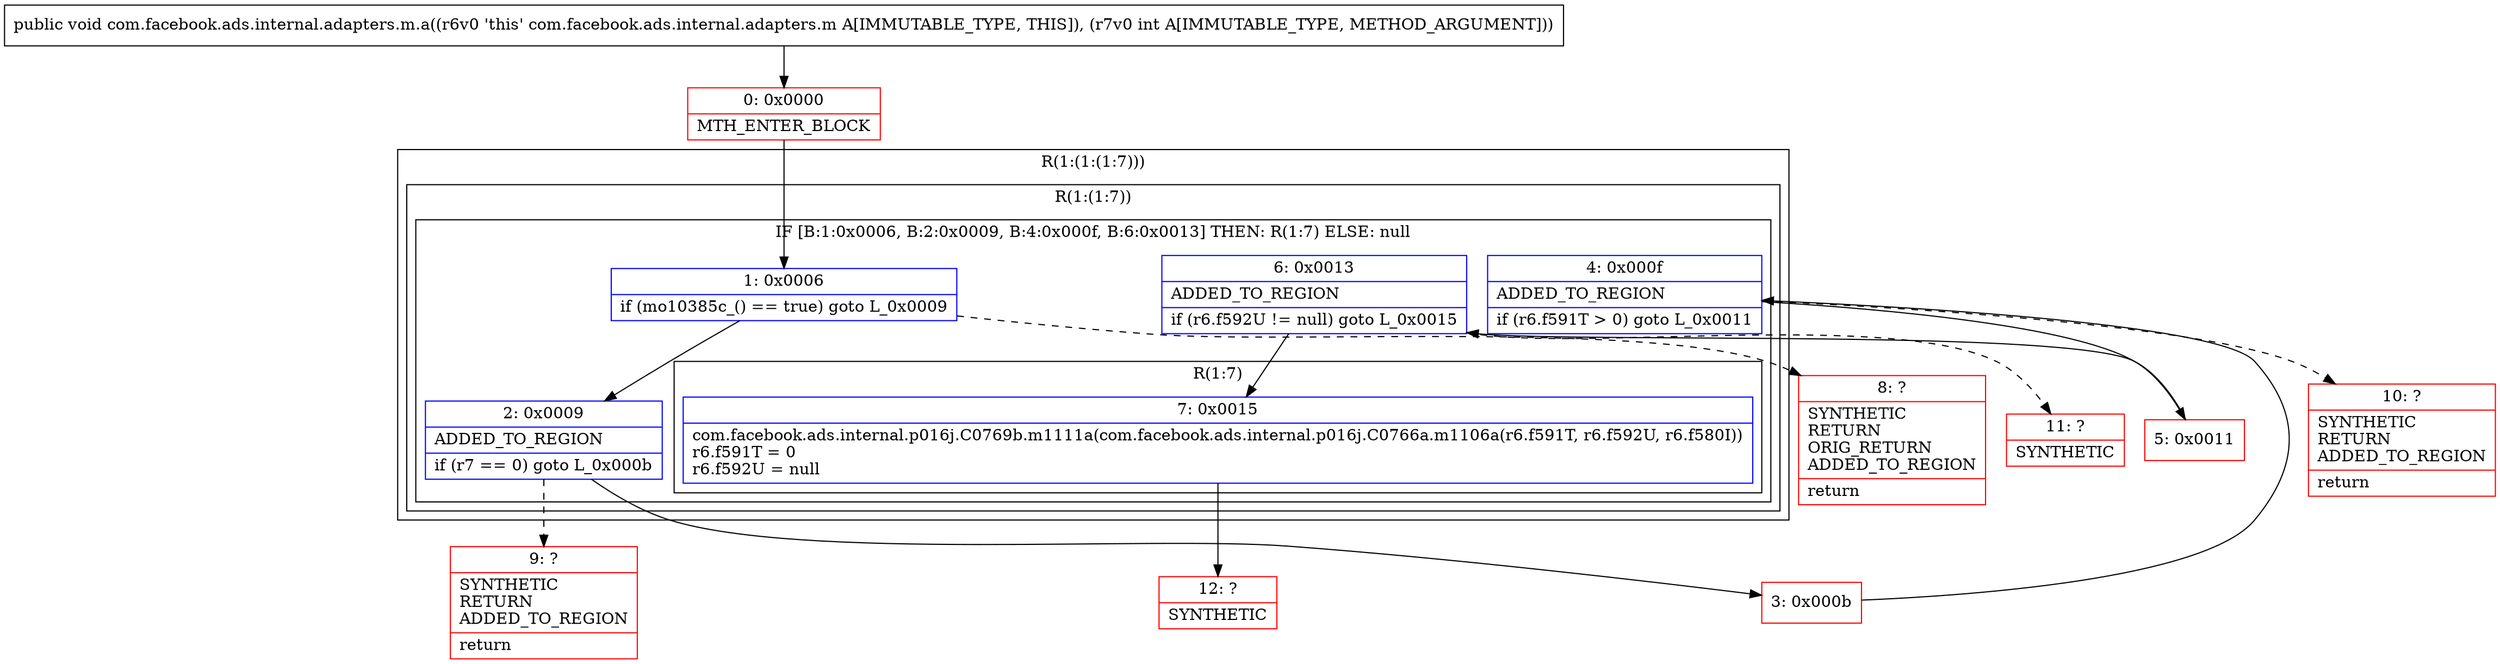 digraph "CFG forcom.facebook.ads.internal.adapters.m.a(I)V" {
subgraph cluster_Region_1778530804 {
label = "R(1:(1:(1:7)))";
node [shape=record,color=blue];
subgraph cluster_Region_641825158 {
label = "R(1:(1:7))";
node [shape=record,color=blue];
subgraph cluster_IfRegion_1825167411 {
label = "IF [B:1:0x0006, B:2:0x0009, B:4:0x000f, B:6:0x0013] THEN: R(1:7) ELSE: null";
node [shape=record,color=blue];
Node_1 [shape=record,label="{1\:\ 0x0006|if (mo10385c_() == true) goto L_0x0009\l}"];
Node_2 [shape=record,label="{2\:\ 0x0009|ADDED_TO_REGION\l|if (r7 == 0) goto L_0x000b\l}"];
Node_4 [shape=record,label="{4\:\ 0x000f|ADDED_TO_REGION\l|if (r6.f591T \> 0) goto L_0x0011\l}"];
Node_6 [shape=record,label="{6\:\ 0x0013|ADDED_TO_REGION\l|if (r6.f592U != null) goto L_0x0015\l}"];
subgraph cluster_Region_20859801 {
label = "R(1:7)";
node [shape=record,color=blue];
Node_7 [shape=record,label="{7\:\ 0x0015|com.facebook.ads.internal.p016j.C0769b.m1111a(com.facebook.ads.internal.p016j.C0766a.m1106a(r6.f591T, r6.f592U, r6.f580I))\lr6.f591T = 0\lr6.f592U = null\l}"];
}
}
}
}
Node_0 [shape=record,color=red,label="{0\:\ 0x0000|MTH_ENTER_BLOCK\l}"];
Node_3 [shape=record,color=red,label="{3\:\ 0x000b}"];
Node_5 [shape=record,color=red,label="{5\:\ 0x0011}"];
Node_8 [shape=record,color=red,label="{8\:\ ?|SYNTHETIC\lRETURN\lORIG_RETURN\lADDED_TO_REGION\l|return\l}"];
Node_9 [shape=record,color=red,label="{9\:\ ?|SYNTHETIC\lRETURN\lADDED_TO_REGION\l|return\l}"];
Node_10 [shape=record,color=red,label="{10\:\ ?|SYNTHETIC\lRETURN\lADDED_TO_REGION\l|return\l}"];
Node_11 [shape=record,color=red,label="{11\:\ ?|SYNTHETIC\l}"];
Node_12 [shape=record,color=red,label="{12\:\ ?|SYNTHETIC\l}"];
MethodNode[shape=record,label="{public void com.facebook.ads.internal.adapters.m.a((r6v0 'this' com.facebook.ads.internal.adapters.m A[IMMUTABLE_TYPE, THIS]), (r7v0 int A[IMMUTABLE_TYPE, METHOD_ARGUMENT])) }"];
MethodNode -> Node_0;
Node_1 -> Node_2;
Node_1 -> Node_8[style=dashed];
Node_2 -> Node_3;
Node_2 -> Node_9[style=dashed];
Node_4 -> Node_5;
Node_4 -> Node_10[style=dashed];
Node_6 -> Node_7;
Node_6 -> Node_11[style=dashed];
Node_7 -> Node_12;
Node_0 -> Node_1;
Node_3 -> Node_4;
Node_5 -> Node_6;
}

